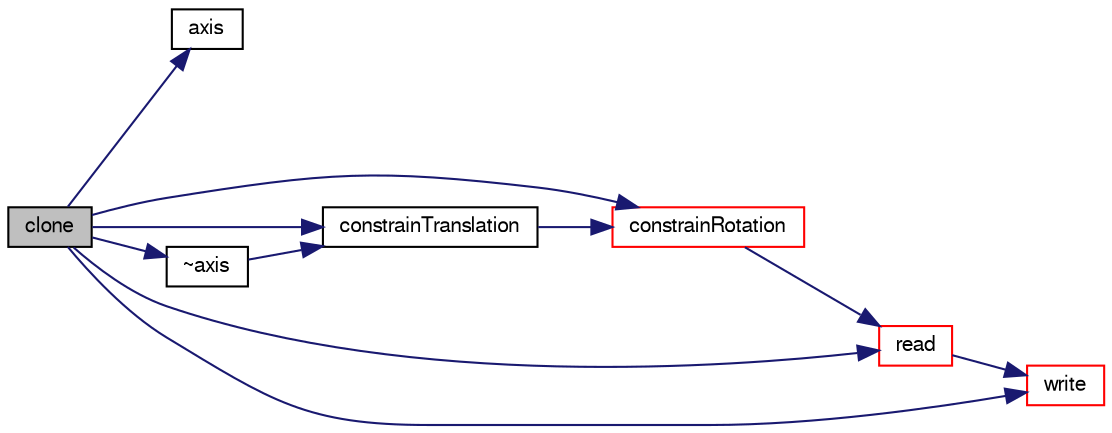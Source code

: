 digraph "clone"
{
  bgcolor="transparent";
  edge [fontname="FreeSans",fontsize="10",labelfontname="FreeSans",labelfontsize="10"];
  node [fontname="FreeSans",fontsize="10",shape=record];
  rankdir="LR";
  Node64 [label="clone",height=0.2,width=0.4,color="black", fillcolor="grey75", style="filled", fontcolor="black"];
  Node64 -> Node65 [color="midnightblue",fontsize="10",style="solid",fontname="FreeSans"];
  Node65 [label="axis",height=0.2,width=0.4,color="black",URL="$a29478.html#a724b48b75c9533f3915f3854c41ec844",tooltip="Construct from components. "];
  Node64 -> Node66 [color="midnightblue",fontsize="10",style="solid",fontname="FreeSans"];
  Node66 [label="constrainRotation",height=0.2,width=0.4,color="red",URL="$a29478.html#a5ed0f908100ee6c7a1b91fb87f4dad36",tooltip="Apply and accumulate rotational constraints. "];
  Node66 -> Node72 [color="midnightblue",fontsize="10",style="solid",fontname="FreeSans"];
  Node72 [label="read",height=0.2,width=0.4,color="red",URL="$a29478.html#a64da2087e03e55d0dddd0cd6e5ac05ea",tooltip="Update properties from given dictionary. "];
  Node72 -> Node117 [color="midnightblue",fontsize="10",style="solid",fontname="FreeSans"];
  Node117 [label="write",height=0.2,width=0.4,color="red",URL="$a29478.html#a293fdfec8bdfbd5c3913ab4c9f3454ff",tooltip="Write. "];
  Node64 -> Node121 [color="midnightblue",fontsize="10",style="solid",fontname="FreeSans"];
  Node121 [label="constrainTranslation",height=0.2,width=0.4,color="black",URL="$a29478.html#a9221de3c2d648e898a823a0d45beaf4f",tooltip="Apply and accumulate translational constraints. "];
  Node121 -> Node66 [color="midnightblue",fontsize="10",style="solid",fontname="FreeSans"];
  Node64 -> Node72 [color="midnightblue",fontsize="10",style="solid",fontname="FreeSans"];
  Node64 -> Node117 [color="midnightblue",fontsize="10",style="solid",fontname="FreeSans"];
  Node64 -> Node122 [color="midnightblue",fontsize="10",style="solid",fontname="FreeSans"];
  Node122 [label="~axis",height=0.2,width=0.4,color="black",URL="$a29478.html#a2e923c7c47f0667493858901a3b4815d",tooltip="Destructor. "];
  Node122 -> Node121 [color="midnightblue",fontsize="10",style="solid",fontname="FreeSans"];
}
